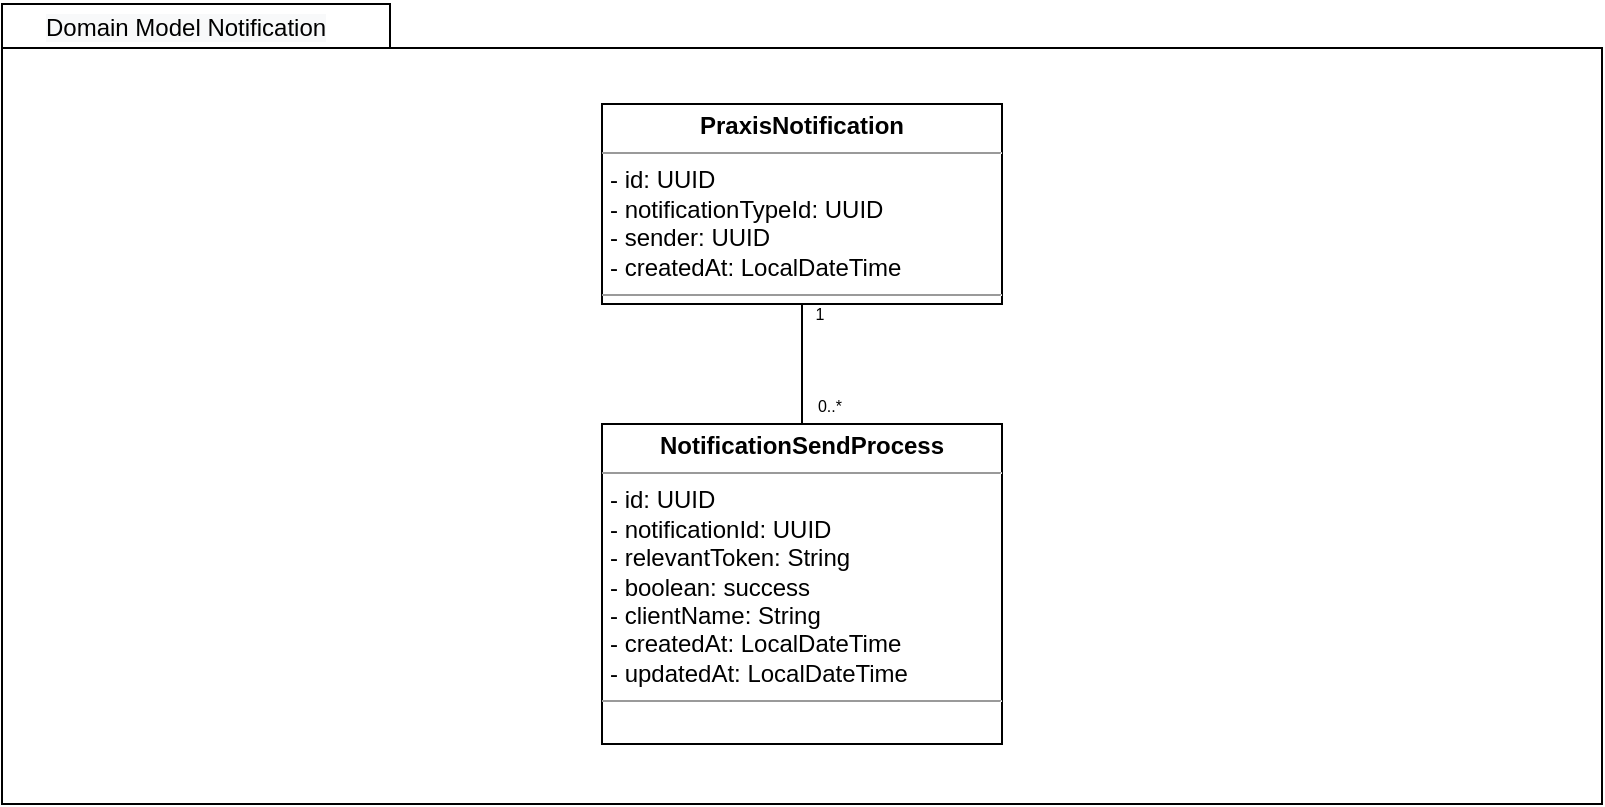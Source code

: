 <mxfile version="14.8.6" type="device"><diagram id="2MP3vkAZPcGiEbeT9nma" name="Page-1"><mxGraphModel dx="2265" dy="1226" grid="1" gridSize="10" guides="1" tooltips="1" connect="1" arrows="1" fold="1" page="1" pageScale="1" pageWidth="850" pageHeight="1100" math="0" shadow="0"><root><mxCell id="0"/><mxCell id="1" parent="0"/><mxCell id="ajT_MHu22v9KR9E0G43o-15" value="" style="shape=folder;fontStyle=1;spacingTop=10;tabWidth=194;tabHeight=22;tabPosition=left;html=1;rounded=0;shadow=0;comic=0;labelBackgroundColor=none;strokeWidth=1;fillColor=none;fontFamily=Verdana;fontSize=10;align=center;" vertex="1" parent="1"><mxGeometry x="40" y="150" width="800" height="400" as="geometry"/></mxCell><mxCell id="ajT_MHu22v9KR9E0G43o-8" value="&lt;p style=&quot;margin: 0px ; margin-top: 4px ; text-align: center&quot;&gt;&lt;b&gt;PraxisNotification&lt;/b&gt;&lt;br&gt;&lt;/p&gt;&lt;hr size=&quot;1&quot;&gt;&lt;p style=&quot;margin: 0px ; margin-left: 4px&quot;&gt;- id: UUID&lt;/p&gt;&lt;p style=&quot;margin: 0px ; margin-left: 4px&quot;&gt;&lt;span&gt;- notificationTypeId: UUID&lt;/span&gt;&lt;br&gt;&lt;/p&gt;&lt;p style=&quot;margin: 0px ; margin-left: 4px&quot;&gt;- sender: UUID&lt;/p&gt;&lt;p style=&quot;margin: 0px ; margin-left: 4px&quot;&gt;- createdAt: LocalDateTime&lt;/p&gt;&lt;hr size=&quot;1&quot;&gt;&lt;p style=&quot;margin: 0px ; margin-left: 4px&quot;&gt;&lt;br&gt;&lt;/p&gt;" style="verticalAlign=top;align=left;overflow=fill;fontSize=12;fontFamily=Helvetica;html=1;rounded=0;shadow=0;comic=0;labelBackgroundColor=none;strokeWidth=1" vertex="1" parent="1"><mxGeometry x="340" y="200" width="200" height="100" as="geometry"/></mxCell><mxCell id="ajT_MHu22v9KR9E0G43o-11" value="&lt;p style=&quot;margin: 0px ; margin-top: 4px ; text-align: center&quot;&gt;&lt;b&gt;NotificationSendProcess&lt;/b&gt;&lt;br&gt;&lt;/p&gt;&lt;hr size=&quot;1&quot;&gt;&lt;p style=&quot;margin: 0px ; margin-left: 4px&quot;&gt;- id: UUID&lt;/p&gt;&lt;p style=&quot;margin: 0px ; margin-left: 4px&quot;&gt;&lt;span&gt;- notificationId: UUID&lt;/span&gt;&lt;br&gt;&lt;/p&gt;&lt;p style=&quot;margin: 0px ; margin-left: 4px&quot;&gt;&lt;span&gt;- relevantToken: String&lt;/span&gt;&lt;/p&gt;&lt;p style=&quot;margin: 0px ; margin-left: 4px&quot;&gt;- boolean: success&lt;/p&gt;&lt;p style=&quot;margin: 0px ; margin-left: 4px&quot;&gt;- clientName: String&lt;/p&gt;&lt;p style=&quot;margin: 0px ; margin-left: 4px&quot;&gt;- createdAt: LocalDateTime&lt;br&gt;&lt;/p&gt;&lt;p style=&quot;margin: 0px ; margin-left: 4px&quot;&gt;- updatedAt: LocalDateTime&lt;/p&gt;&lt;hr size=&quot;1&quot;&gt;&lt;p style=&quot;margin: 0px ; margin-left: 4px&quot;&gt;&lt;br&gt;&lt;/p&gt;" style="verticalAlign=top;align=left;overflow=fill;fontSize=12;fontFamily=Helvetica;html=1;rounded=0;shadow=0;comic=0;labelBackgroundColor=none;strokeWidth=1" vertex="1" parent="1"><mxGeometry x="340" y="360" width="200" height="160" as="geometry"/></mxCell><mxCell id="ajT_MHu22v9KR9E0G43o-12" value="" style="endArrow=none;html=1;entryX=0.5;entryY=1;entryDx=0;entryDy=0;exitX=0.5;exitY=0;exitDx=0;exitDy=0;" edge="1" parent="1" source="ajT_MHu22v9KR9E0G43o-11" target="ajT_MHu22v9KR9E0G43o-8"><mxGeometry width="50" height="50" relative="1" as="geometry"><mxPoint x="460" y="590" as="sourcePoint"/><mxPoint x="510" y="540" as="targetPoint"/></mxGeometry></mxCell><mxCell id="ajT_MHu22v9KR9E0G43o-13" value="&lt;font style=&quot;font-size: 8px&quot;&gt;1&lt;/font&gt;" style="text;html=1;strokeColor=none;fillColor=none;align=center;verticalAlign=middle;whiteSpace=wrap;rounded=0;" vertex="1" parent="1"><mxGeometry x="429" y="294" width="40" height="20" as="geometry"/></mxCell><mxCell id="ajT_MHu22v9KR9E0G43o-14" value="&lt;font style=&quot;font-size: 8px&quot;&gt;0..*&lt;/font&gt;" style="text;html=1;strokeColor=none;fillColor=none;align=center;verticalAlign=middle;whiteSpace=wrap;rounded=0;" vertex="1" parent="1"><mxGeometry x="434" y="340" width="40" height="20" as="geometry"/></mxCell><mxCell id="ajT_MHu22v9KR9E0G43o-16" value="&lt;span style=&quot;color: rgb(0 , 0 , 0) ; font-family: &amp;#34;helvetica&amp;#34; ; font-size: 12px ; font-style: normal ; font-weight: 400 ; letter-spacing: normal ; text-align: center ; text-indent: 0px ; text-transform: none ; word-spacing: 0px ; background-color: rgb(248 , 249 , 250) ; display: inline ; float: none&quot;&gt;Domain Model Notification&lt;/span&gt;" style="text;whiteSpace=wrap;html=1;" vertex="1" parent="1"><mxGeometry x="60" y="148" width="180" height="20" as="geometry"/></mxCell></root></mxGraphModel></diagram></mxfile>